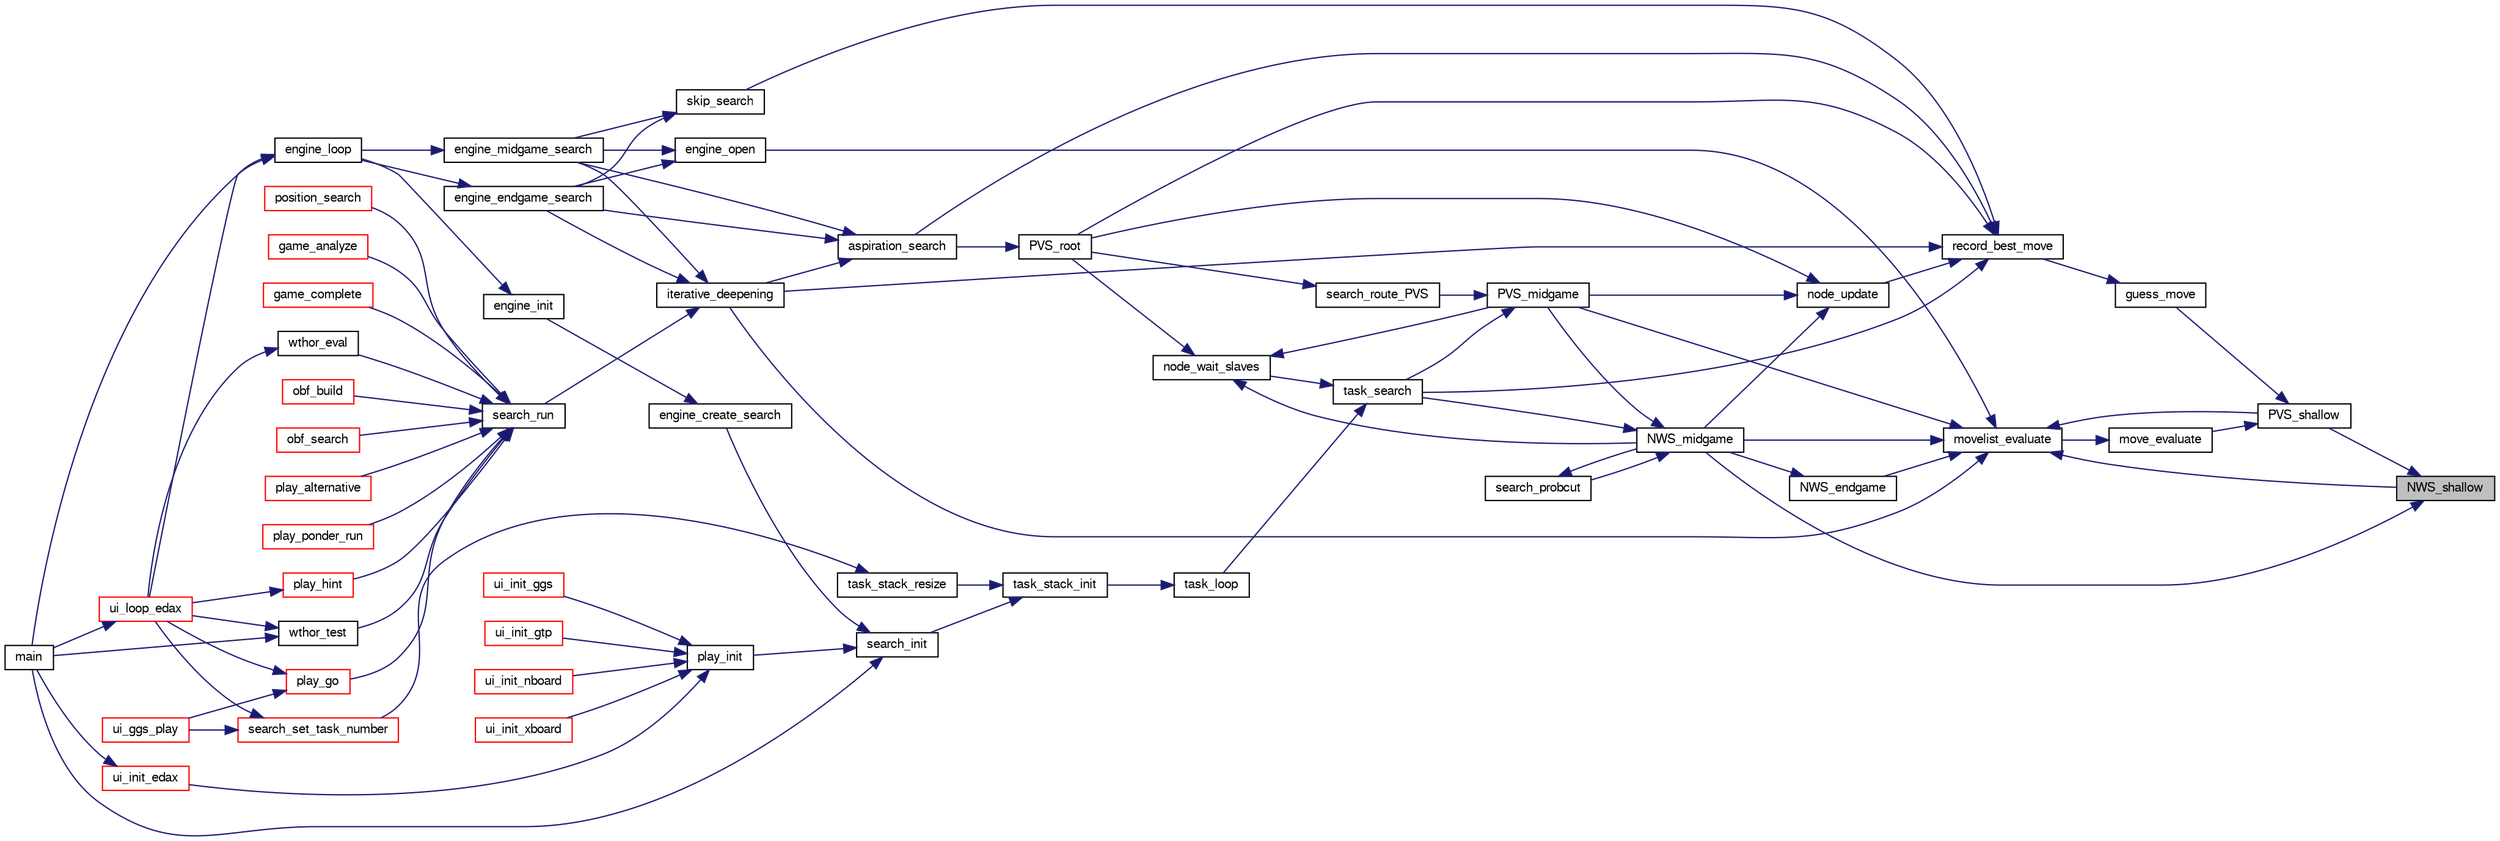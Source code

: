 digraph "NWS_shallow"
{
 // LATEX_PDF_SIZE
  bgcolor="transparent";
  edge [fontname="FreeSans",fontsize="10",labelfontname="FreeSans",labelfontsize="10"];
  node [fontname="FreeSans",fontsize="10",shape=record];
  rankdir="RL";
  Node1 [label="NWS_shallow",height=0.2,width=0.4,color="black", fillcolor="grey75", style="filled", fontcolor="black",tooltip="Evaluate a midgame position with a Null Window Search algorithm."];
  Node1 -> Node2 [dir="back",color="midnightblue",fontsize="10",style="solid",fontname="FreeSans"];
  Node2 [label="NWS_midgame",height=0.2,width=0.4,color="black",URL="$midgame_8c.html#a124e89d53abb00ee28a9f3135b5682dc",tooltip="Evaluate a midgame position with a Null Window Search algorithm."];
  Node2 -> Node3 [dir="back",color="midnightblue",fontsize="10",style="solid",fontname="FreeSans"];
  Node3 [label="PVS_midgame",height=0.2,width=0.4,color="black",URL="$midgame_8c.html#a356424012da8237d13afb64450c0fb33",tooltip="Evaluate a position with a deep Principal Variation Search algorithm."];
  Node3 -> Node4 [dir="back",color="midnightblue",fontsize="10",style="solid",fontname="FreeSans"];
  Node4 [label="search_route_PVS",height=0.2,width=0.4,color="black",URL="$root_8c.html#ab2e5830644a88819b823d90fd9878d4d",tooltip="Reroute the PVS between midgame,endgame or terminal PVS."];
  Node4 -> Node5 [dir="back",color="midnightblue",fontsize="10",style="solid",fontname="FreeSans"];
  Node5 [label="PVS_root",height=0.2,width=0.4,color="black",URL="$root_8c.html#a1367650ce57b9632f862da187074edb7",tooltip="Principal Variation Search algorithm at the root of the tree."];
  Node5 -> Node6 [dir="back",color="midnightblue",fontsize="10",style="solid",fontname="FreeSans"];
  Node6 [label="aspiration_search",height=0.2,width=0.4,color="black",URL="$root_8c.html#ad7e7acc5e26be0248b45eff34678ee3b",tooltip="Aspiration window."];
  Node6 -> Node7 [dir="back",color="midnightblue",fontsize="10",style="solid",fontname="FreeSans"];
  Node7 [label="engine_endgame_search",height=0.2,width=0.4,color="black",URL="$cassio_8c.html#a59118e647ced4f05560b431b30ad73b9",tooltip="Endgame search."];
  Node7 -> Node8 [dir="back",color="midnightblue",fontsize="10",style="solid",fontname="FreeSans"];
  Node8 [label="engine_loop",height=0.2,width=0.4,color="black",URL="$cassio_8c.html#a3c5b977358cdb105de103ac2c2829f01",tooltip="Loop event."];
  Node8 -> Node9 [dir="back",color="midnightblue",fontsize="10",style="solid",fontname="FreeSans"];
  Node9 [label="main",height=0.2,width=0.4,color="black",URL="$main_8c.html#a3c04138a5bfe5d72780bb7e82a18e627",tooltip="edax main function."];
  Node8 -> Node10 [dir="back",color="midnightblue",fontsize="10",style="solid",fontname="FreeSans"];
  Node10 [label="ui_loop_edax",height=0.2,width=0.4,color="red",URL="$edax_8c.html#a2354b96c7688bae32bedb6203d672f50",tooltip="Loop event."];
  Node10 -> Node9 [dir="back",color="midnightblue",fontsize="10",style="solid",fontname="FreeSans"];
  Node6 -> Node12 [dir="back",color="midnightblue",fontsize="10",style="solid",fontname="FreeSans"];
  Node12 [label="engine_midgame_search",height=0.2,width=0.4,color="black",URL="$cassio_8c.html#a71ebe2bfb187238a48c94edd82cb3024",tooltip="Midgame search."];
  Node12 -> Node8 [dir="back",color="midnightblue",fontsize="10",style="solid",fontname="FreeSans"];
  Node6 -> Node13 [dir="back",color="midnightblue",fontsize="10",style="solid",fontname="FreeSans"];
  Node13 [label="iterative_deepening",height=0.2,width=0.4,color="black",URL="$root_8c.html#a0e77250a21e5f5d70917a5356c22f5f3",tooltip="Iterative deepening."];
  Node13 -> Node7 [dir="back",color="midnightblue",fontsize="10",style="solid",fontname="FreeSans"];
  Node13 -> Node12 [dir="back",color="midnightblue",fontsize="10",style="solid",fontname="FreeSans"];
  Node13 -> Node14 [dir="back",color="midnightblue",fontsize="10",style="solid",fontname="FreeSans"];
  Node14 [label="search_run",height=0.2,width=0.4,color="black",URL="$root_8c.html#ae8b727693fc7a90e504bd8abec158c84",tooltip="Search the bestmove of a given board."];
  Node14 -> Node15 [dir="back",color="midnightblue",fontsize="10",style="solid",fontname="FreeSans"];
  Node15 [label="game_analyze",height=0.2,width=0.4,color="red",URL="$game_8c.html#a17775ff0efa3d8592bed935dedb31a45",tooltip="Analyze an endgame."];
  Node14 -> Node19 [dir="back",color="midnightblue",fontsize="10",style="solid",fontname="FreeSans"];
  Node19 [label="game_complete",height=0.2,width=0.4,color="red",URL="$game_8c.html#a2478745958cb21430866a4ea503274df",tooltip="Terminate an unfinished game."];
  Node14 -> Node21 [dir="back",color="midnightblue",fontsize="10",style="solid",fontname="FreeSans"];
  Node21 [label="obf_build",height=0.2,width=0.4,color="red",URL="$obftest_8c.html#a6ed0f135c4cf4021e18eb1a965a72bfa",tooltip="Build an OBF structure."];
  Node14 -> Node23 [dir="back",color="midnightblue",fontsize="10",style="solid",fontname="FreeSans"];
  Node23 [label="obf_search",height=0.2,width=0.4,color="red",URL="$obftest_8c.html#ab9783a5ca8dc9d2b69ed9ae61945bbfb",tooltip="Analyze an OBF structure."];
  Node14 -> Node26 [dir="back",color="midnightblue",fontsize="10",style="solid",fontname="FreeSans"];
  Node26 [label="play_alternative",height=0.2,width=0.4,color="red",URL="$play_8c.html#ab220e1e3acf69015cd2e2b32abbdbaae",tooltip="Seek for the best alternative move."];
  Node14 -> Node28 [dir="back",color="midnightblue",fontsize="10",style="solid",fontname="FreeSans"];
  Node28 [label="play_go",height=0.2,width=0.4,color="red",URL="$play_8c.html#aeba64a0b6660a04cff93da447da3f746",tooltip="Start thinking."];
  Node28 -> Node29 [dir="back",color="midnightblue",fontsize="10",style="solid",fontname="FreeSans"];
  Node29 [label="ui_ggs_play",height=0.2,width=0.4,color="red",URL="$ggs_8c.html#a55704d516945d0fc38a4aae02fca1bfe",tooltip="ui_ggs_play"];
  Node28 -> Node10 [dir="back",color="midnightblue",fontsize="10",style="solid",fontname="FreeSans"];
  Node14 -> Node38 [dir="back",color="midnightblue",fontsize="10",style="solid",fontname="FreeSans"];
  Node38 [label="play_hint",height=0.2,width=0.4,color="red",URL="$play_8c.html#a331a1824215c3c7be0241fe0e2d4da57",tooltip="Start thinking."];
  Node38 -> Node10 [dir="back",color="midnightblue",fontsize="10",style="solid",fontname="FreeSans"];
  Node14 -> Node39 [dir="back",color="midnightblue",fontsize="10",style="solid",fontname="FreeSans"];
  Node39 [label="play_ponder_run",height=0.2,width=0.4,color="red",URL="$play_8c.html#a6a826d8e8634b46e269daeed05de785c",tooltip="do ponderation."];
  Node14 -> Node43 [dir="back",color="midnightblue",fontsize="10",style="solid",fontname="FreeSans"];
  Node43 [label="position_search",height=0.2,width=0.4,color="red",URL="$book_8c.html#ad3b2686173649c214c8349e5e3da0aca",tooltip="Evaluate a position."];
  Node14 -> Node68 [dir="back",color="midnightblue",fontsize="10",style="solid",fontname="FreeSans"];
  Node68 [label="wthor_eval",height=0.2,width=0.4,color="black",URL="$base_8c.html#a86b72b1d7f3ee47ec62cbb618546ec70",tooltip="Test Eval with a wthor base."];
  Node68 -> Node10 [dir="back",color="midnightblue",fontsize="10",style="solid",fontname="FreeSans"];
  Node14 -> Node18 [dir="back",color="midnightblue",fontsize="10",style="solid",fontname="FreeSans"];
  Node18 [label="wthor_test",height=0.2,width=0.4,color="black",URL="$base_8c.html#acd4aaf9717e79148da6c763b1c022016",tooltip="Test Search with a wthor base."];
  Node18 -> Node9 [dir="back",color="midnightblue",fontsize="10",style="solid",fontname="FreeSans"];
  Node18 -> Node10 [dir="back",color="midnightblue",fontsize="10",style="solid",fontname="FreeSans"];
  Node3 -> Node69 [dir="back",color="midnightblue",fontsize="10",style="solid",fontname="FreeSans"];
  Node69 [label="task_search",height=0.2,width=0.4,color="black",URL="$ybwc_8c.html#aaa4fc1461e78cd5569318f9e19399e50",tooltip="A parallel search within a Task structure."];
  Node69 -> Node70 [dir="back",color="midnightblue",fontsize="10",style="solid",fontname="FreeSans"];
  Node70 [label="node_wait_slaves",height=0.2,width=0.4,color="black",URL="$ybwc_8c.html#a6cab65bf7dade2f8653a2e3276b89c78",tooltip="Wait for slaves termination."];
  Node70 -> Node2 [dir="back",color="midnightblue",fontsize="10",style="solid",fontname="FreeSans"];
  Node70 -> Node3 [dir="back",color="midnightblue",fontsize="10",style="solid",fontname="FreeSans"];
  Node70 -> Node5 [dir="back",color="midnightblue",fontsize="10",style="solid",fontname="FreeSans"];
  Node69 -> Node71 [dir="back",color="midnightblue",fontsize="10",style="solid",fontname="FreeSans"];
  Node71 [label="task_loop",height=0.2,width=0.4,color="black",URL="$ybwc_8c.html#a6b16943d9461c507b37a3228768e840d",tooltip="The main loop runned by a task."];
  Node71 -> Node72 [dir="back",color="midnightblue",fontsize="10",style="solid",fontname="FreeSans"];
  Node72 [label="task_stack_init",height=0.2,width=0.4,color="black",URL="$ybwc_8c.html#a9cb14f779a1d8a9e62b7f7acdbd0eebe",tooltip="Initialize the stack of tasks."];
  Node72 -> Node73 [dir="back",color="midnightblue",fontsize="10",style="solid",fontname="FreeSans"];
  Node73 [label="search_init",height=0.2,width=0.4,color="black",URL="$search_8c.html#a1b7d29da171f6927ea8212ee768f37c9",tooltip="Init the main search."];
  Node73 -> Node74 [dir="back",color="midnightblue",fontsize="10",style="solid",fontname="FreeSans"];
  Node74 [label="engine_create_search",height=0.2,width=0.4,color="black",URL="$cassio_8c.html#a11a5cdab7fa3b7498c05a4e9c24301ba",tooltip="Create engine search."];
  Node74 -> Node75 [dir="back",color="midnightblue",fontsize="10",style="solid",fontname="FreeSans"];
  Node75 [label="engine_init",height=0.2,width=0.4,color="black",URL="$cassio_8c.html#ab072fb80ef54455dae0b96a71d5ee845",tooltip="Create a new Othello engine."];
  Node75 -> Node8 [dir="back",color="midnightblue",fontsize="10",style="solid",fontname="FreeSans"];
  Node73 -> Node9 [dir="back",color="midnightblue",fontsize="10",style="solid",fontname="FreeSans"];
  Node73 -> Node76 [dir="back",color="midnightblue",fontsize="10",style="solid",fontname="FreeSans"];
  Node76 [label="play_init",height=0.2,width=0.4,color="black",URL="$play_8c.html#a6d31b5bcf034cd633bd2b93e634db42e",tooltip="Initialization."];
  Node76 -> Node52 [dir="back",color="midnightblue",fontsize="10",style="solid",fontname="FreeSans"];
  Node52 [label="ui_init_edax",height=0.2,width=0.4,color="red",URL="$edax_8c.html#a81c315385e722ec80548a441fb48f2d1",tooltip="initialize edax protocol."];
  Node52 -> Node9 [dir="back",color="midnightblue",fontsize="10",style="solid",fontname="FreeSans"];
  Node76 -> Node53 [dir="back",color="midnightblue",fontsize="10",style="solid",fontname="FreeSans"];
  Node53 [label="ui_init_ggs",height=0.2,width=0.4,color="red",URL="$ggs_8c.html#aca24423d5b56d3910b76408a0f9712f7",tooltip="ui_init_ggs"];
  Node76 -> Node54 [dir="back",color="midnightblue",fontsize="10",style="solid",fontname="FreeSans"];
  Node54 [label="ui_init_gtp",height=0.2,width=0.4,color="red",URL="$gtp_8c.html#a7b42dec8ff972c87d5daee524f7e1cc1",tooltip="initialize edax protocol"];
  Node76 -> Node55 [dir="back",color="midnightblue",fontsize="10",style="solid",fontname="FreeSans"];
  Node55 [label="ui_init_nboard",height=0.2,width=0.4,color="red",URL="$nboard_8c.html#ab5139f1429f56d5e64bdd2172193d01f",tooltip="initialize edax protocol"];
  Node76 -> Node56 [dir="back",color="midnightblue",fontsize="10",style="solid",fontname="FreeSans"];
  Node56 [label="ui_init_xboard",height=0.2,width=0.4,color="red",URL="$ui_8h.html#a5ec1cf7d2d607dd20072ae467b3c16e4",tooltip="initialize xboard protocol."];
  Node72 -> Node77 [dir="back",color="midnightblue",fontsize="10",style="solid",fontname="FreeSans"];
  Node77 [label="task_stack_resize",height=0.2,width=0.4,color="black",URL="$ybwc_8c.html#a95a724079314f7b0fa62a0d83ad74541",tooltip="Resize the stack of tasks."];
  Node77 -> Node78 [dir="back",color="midnightblue",fontsize="10",style="solid",fontname="FreeSans"];
  Node78 [label="search_set_task_number",height=0.2,width=0.4,color="red",URL="$search_8c.html#a68cd7675b74d22fc78ce88467e02d6ab",tooltip="Change the number of task."];
  Node78 -> Node29 [dir="back",color="midnightblue",fontsize="10",style="solid",fontname="FreeSans"];
  Node78 -> Node10 [dir="back",color="midnightblue",fontsize="10",style="solid",fontname="FreeSans"];
  Node2 -> Node79 [dir="back",color="midnightblue",fontsize="10",style="solid",fontname="FreeSans"];
  Node79 [label="search_probcut",height=0.2,width=0.4,color="black",URL="$midgame_8c.html#a232fed82bb28cdcc18d59d1cfecab0f1",tooltip="Probcut."];
  Node79 -> Node2 [dir="back",color="midnightblue",fontsize="10",style="solid",fontname="FreeSans"];
  Node2 -> Node69 [dir="back",color="midnightblue",fontsize="10",style="solid",fontname="FreeSans"];
  Node1 -> Node80 [dir="back",color="midnightblue",fontsize="10",style="solid",fontname="FreeSans"];
  Node80 [label="PVS_shallow",height=0.2,width=0.4,color="black",URL="$midgame_8c.html#a3d850972578e626b2a9d566152b681f5",tooltip="Evaluate a midgame position at shallow depth."];
  Node80 -> Node81 [dir="back",color="midnightblue",fontsize="10",style="solid",fontname="FreeSans"];
  Node81 [label="guess_move",height=0.2,width=0.4,color="black",URL="$root_8c.html#a6ac3c5f991e5a6a40a27d0a9e425aaca",tooltip="Guess a move."];
  Node81 -> Node82 [dir="back",color="midnightblue",fontsize="10",style="solid",fontname="FreeSans"];
  Node82 [label="record_best_move",height=0.2,width=0.4,color="black",URL="$root_8c.html#ae557ecf41efe8b033969349603c765e2",tooltip="Record best move."];
  Node82 -> Node6 [dir="back",color="midnightblue",fontsize="10",style="solid",fontname="FreeSans"];
  Node82 -> Node13 [dir="back",color="midnightblue",fontsize="10",style="solid",fontname="FreeSans"];
  Node82 -> Node83 [dir="back",color="midnightblue",fontsize="10",style="solid",fontname="FreeSans"];
  Node83 [label="node_update",height=0.2,width=0.4,color="black",URL="$ybwc_8c.html#aaa3720f7191596fadf637ee6fddc8666",tooltip="Update a node."];
  Node83 -> Node2 [dir="back",color="midnightblue",fontsize="10",style="solid",fontname="FreeSans"];
  Node83 -> Node3 [dir="back",color="midnightblue",fontsize="10",style="solid",fontname="FreeSans"];
  Node83 -> Node5 [dir="back",color="midnightblue",fontsize="10",style="solid",fontname="FreeSans"];
  Node82 -> Node5 [dir="back",color="midnightblue",fontsize="10",style="solid",fontname="FreeSans"];
  Node82 -> Node84 [dir="back",color="midnightblue",fontsize="10",style="solid",fontname="FreeSans"];
  Node84 [label="skip_search",height=0.2,width=0.4,color="black",URL="$cassio_8c.html#a9d4678777a6a7d2828934b2c8f0dc182",tooltip="Check if a search has already been done here."];
  Node84 -> Node7 [dir="back",color="midnightblue",fontsize="10",style="solid",fontname="FreeSans"];
  Node84 -> Node12 [dir="back",color="midnightblue",fontsize="10",style="solid",fontname="FreeSans"];
  Node82 -> Node69 [dir="back",color="midnightblue",fontsize="10",style="solid",fontname="FreeSans"];
  Node80 -> Node85 [dir="back",color="midnightblue",fontsize="10",style="solid",fontname="FreeSans"];
  Node85 [label="move_evaluate",height=0.2,width=0.4,color="black",URL="$move_8c.html#a57eefc66553dd853ba6a21d3d6abb3e0",tooltip="Evaluate a list of move."];
  Node85 -> Node86 [dir="back",color="midnightblue",fontsize="10",style="solid",fontname="FreeSans"];
  Node86 [label="movelist_evaluate",height=0.2,width=0.4,color="black",URL="$move_8c.html#a9b4b1c7be1b237198713f0355f60fe28",tooltip="Evaluate a list of move in order to sort it."];
  Node86 -> Node87 [dir="back",color="midnightblue",fontsize="10",style="solid",fontname="FreeSans"];
  Node87 [label="engine_open",height=0.2,width=0.4,color="black",URL="$cassio_8c.html#a9ff171085ccae4be6241cd583028adcf",tooltip="Open search engine."];
  Node87 -> Node7 [dir="back",color="midnightblue",fontsize="10",style="solid",fontname="FreeSans"];
  Node87 -> Node12 [dir="back",color="midnightblue",fontsize="10",style="solid",fontname="FreeSans"];
  Node86 -> Node13 [dir="back",color="midnightblue",fontsize="10",style="solid",fontname="FreeSans"];
  Node86 -> Node88 [dir="back",color="midnightblue",fontsize="10",style="solid",fontname="FreeSans"];
  Node88 [label="NWS_endgame",height=0.2,width=0.4,color="black",URL="$endgame_8c.html#a3a2fd5b24cddcf17f9b29921bbf9ec57",tooltip="Evaluate an endgame position with a Null Window Search algorithm."];
  Node88 -> Node2 [dir="back",color="midnightblue",fontsize="10",style="solid",fontname="FreeSans"];
  Node86 -> Node2 [dir="back",color="midnightblue",fontsize="10",style="solid",fontname="FreeSans"];
  Node86 -> Node1 [dir="back",color="midnightblue",fontsize="10",style="solid",fontname="FreeSans"];
  Node86 -> Node3 [dir="back",color="midnightblue",fontsize="10",style="solid",fontname="FreeSans"];
  Node86 -> Node80 [dir="back",color="midnightblue",fontsize="10",style="solid",fontname="FreeSans"];
}
